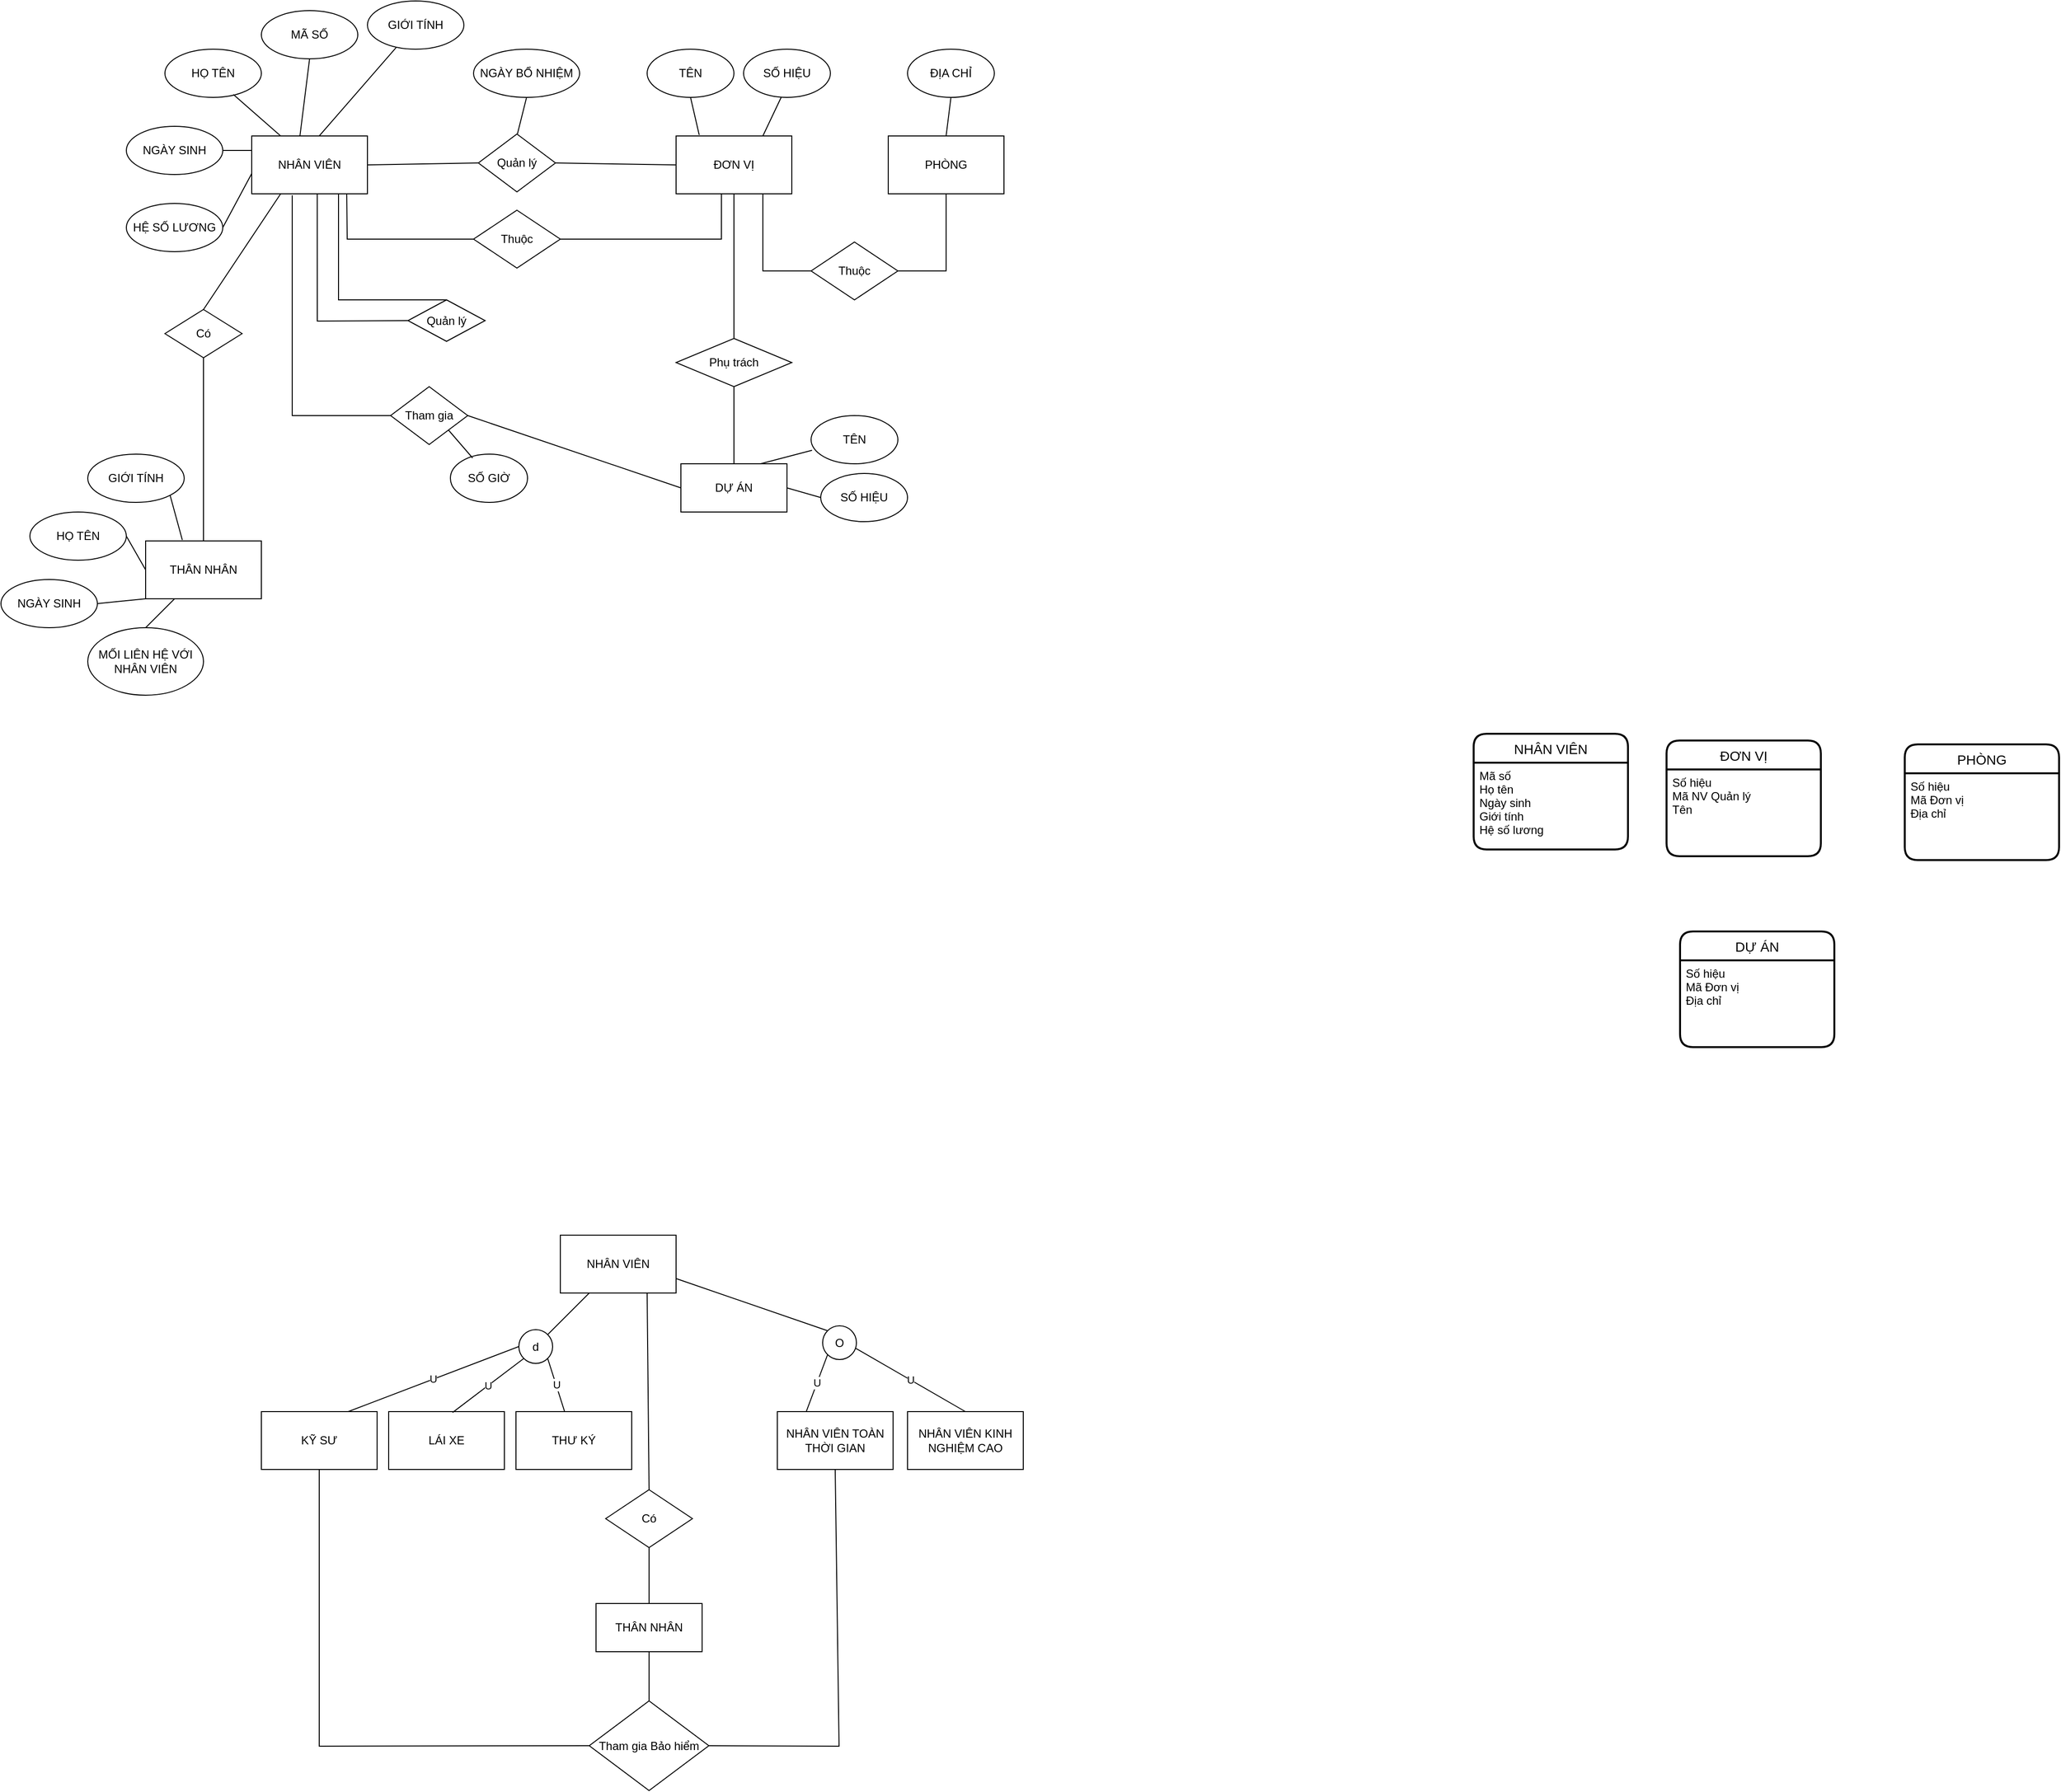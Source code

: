 <mxfile version="18.0.1" type="github">
  <diagram id="O3coM_m_zm5Ynj2vjXyQ" name="Page-1">
    <mxGraphModel dx="890" dy="910" grid="0" gridSize="10" guides="1" tooltips="1" connect="1" arrows="1" fold="1" page="0" pageScale="1" pageWidth="850" pageHeight="1100" math="0" shadow="0">
      <root>
        <mxCell id="0" />
        <mxCell id="1" parent="0" />
        <mxCell id="7aCp0_iX8ROO9DkPUOGS-1" value="NHÂN VIÊN" style="rounded=0;whiteSpace=wrap;html=1;" vertex="1" parent="1">
          <mxGeometry x="150" y="360" width="120" height="60" as="geometry" />
        </mxCell>
        <mxCell id="7aCp0_iX8ROO9DkPUOGS-4" value="HỌ TÊN" style="ellipse;whiteSpace=wrap;html=1;" vertex="1" parent="1">
          <mxGeometry x="60" y="270" width="100" height="50" as="geometry" />
        </mxCell>
        <mxCell id="7aCp0_iX8ROO9DkPUOGS-5" value="MÃ SỐ&lt;span style=&quot;color: rgba(0, 0, 0, 0); font-family: monospace; font-size: 0px; text-align: start;&quot;&gt;%3CmxGraphModel%3E%3Croot%3E%3CmxCell%20id%3D%220%22%2F%3E%3CmxCell%20id%3D%221%22%20parent%3D%220%22%2F%3E%3CmxCell%20id%3D%222%22%20value%3D%22H%E1%BB%8C%20T%C3%8AN%22%20style%3D%22ellipse%3BwhiteSpace%3Dwrap%3Bhtml%3D1%3B%22%20vertex%3D%221%22%20parent%3D%221%22%3E%3CmxGeometry%20x%3D%2260%22%20y%3D%22270%22%20width%3D%22100%22%20height%3D%2250%22%20as%3D%22geometry%22%2F%3E%3C%2FmxCell%3E%3C%2Froot%3E%3C%2FmxGraphModel%3E&lt;/span&gt;" style="ellipse;whiteSpace=wrap;html=1;" vertex="1" parent="1">
          <mxGeometry x="160" y="230" width="100" height="50" as="geometry" />
        </mxCell>
        <mxCell id="7aCp0_iX8ROO9DkPUOGS-6" value="NGÀY SINH" style="ellipse;whiteSpace=wrap;html=1;" vertex="1" parent="1">
          <mxGeometry x="20" y="350" width="100" height="50" as="geometry" />
        </mxCell>
        <mxCell id="7aCp0_iX8ROO9DkPUOGS-7" value="HỆ SỐ LƯƠNG" style="ellipse;whiteSpace=wrap;html=1;" vertex="1" parent="1">
          <mxGeometry x="20" y="430" width="100" height="50" as="geometry" />
        </mxCell>
        <mxCell id="7aCp0_iX8ROO9DkPUOGS-8" value="GIỚI TÍNH" style="ellipse;whiteSpace=wrap;html=1;" vertex="1" parent="1">
          <mxGeometry x="270" y="220" width="100" height="50" as="geometry" />
        </mxCell>
        <mxCell id="7aCp0_iX8ROO9DkPUOGS-9" value="" style="endArrow=none;html=1;rounded=0;entryX=0.71;entryY=0.94;entryDx=0;entryDy=0;entryPerimeter=0;exitX=0.25;exitY=0;exitDx=0;exitDy=0;" edge="1" parent="1" source="7aCp0_iX8ROO9DkPUOGS-1" target="7aCp0_iX8ROO9DkPUOGS-4">
          <mxGeometry width="50" height="50" relative="1" as="geometry">
            <mxPoint x="200" y="420" as="sourcePoint" />
            <mxPoint x="250" y="370" as="targetPoint" />
          </mxGeometry>
        </mxCell>
        <mxCell id="7aCp0_iX8ROO9DkPUOGS-10" value="" style="endArrow=none;html=1;rounded=0;entryX=0.5;entryY=1;entryDx=0;entryDy=0;" edge="1" parent="1" target="7aCp0_iX8ROO9DkPUOGS-5">
          <mxGeometry width="50" height="50" relative="1" as="geometry">
            <mxPoint x="200" y="360" as="sourcePoint" />
            <mxPoint x="141" y="327" as="targetPoint" />
          </mxGeometry>
        </mxCell>
        <mxCell id="7aCp0_iX8ROO9DkPUOGS-11" value="" style="endArrow=none;html=1;rounded=0;" edge="1" parent="1" target="7aCp0_iX8ROO9DkPUOGS-8">
          <mxGeometry width="50" height="50" relative="1" as="geometry">
            <mxPoint x="220" y="360" as="sourcePoint" />
            <mxPoint x="290" y="260" as="targetPoint" />
          </mxGeometry>
        </mxCell>
        <mxCell id="7aCp0_iX8ROO9DkPUOGS-12" value="" style="endArrow=none;html=1;rounded=0;entryX=1;entryY=0.5;entryDx=0;entryDy=0;exitX=0;exitY=0.25;exitDx=0;exitDy=0;" edge="1" parent="1" source="7aCp0_iX8ROO9DkPUOGS-1" target="7aCp0_iX8ROO9DkPUOGS-6">
          <mxGeometry width="50" height="50" relative="1" as="geometry">
            <mxPoint x="230" y="370" as="sourcePoint" />
            <mxPoint x="298" y="280" as="targetPoint" />
          </mxGeometry>
        </mxCell>
        <mxCell id="7aCp0_iX8ROO9DkPUOGS-13" value="" style="endArrow=none;html=1;rounded=0;entryX=1;entryY=0.5;entryDx=0;entryDy=0;exitX=0;exitY=0.65;exitDx=0;exitDy=0;exitPerimeter=0;" edge="1" parent="1" source="7aCp0_iX8ROO9DkPUOGS-1" target="7aCp0_iX8ROO9DkPUOGS-7">
          <mxGeometry width="50" height="50" relative="1" as="geometry">
            <mxPoint x="170" y="385" as="sourcePoint" />
            <mxPoint x="130" y="385" as="targetPoint" />
          </mxGeometry>
        </mxCell>
        <mxCell id="7aCp0_iX8ROO9DkPUOGS-19" value="NGÀY BỔ NHIỆM" style="ellipse;whiteSpace=wrap;html=1;" vertex="1" parent="1">
          <mxGeometry x="380" y="270" width="110" height="50" as="geometry" />
        </mxCell>
        <mxCell id="7aCp0_iX8ROO9DkPUOGS-20" value="" style="endArrow=none;html=1;rounded=0;entryX=0.5;entryY=1;entryDx=0;entryDy=0;exitX=0.5;exitY=0;exitDx=0;exitDy=0;" edge="1" parent="1" target="7aCp0_iX8ROO9DkPUOGS-19">
          <mxGeometry width="50" height="50" relative="1" as="geometry">
            <mxPoint x="425" y="360.0" as="sourcePoint" />
            <mxPoint x="420" y="370" as="targetPoint" />
          </mxGeometry>
        </mxCell>
        <mxCell id="7aCp0_iX8ROO9DkPUOGS-21" value="ĐƠN VỊ" style="rounded=0;whiteSpace=wrap;html=1;" vertex="1" parent="1">
          <mxGeometry x="590" y="360" width="120" height="60" as="geometry" />
        </mxCell>
        <mxCell id="7aCp0_iX8ROO9DkPUOGS-23" value="Quản lý" style="rhombus;whiteSpace=wrap;html=1;" vertex="1" parent="1">
          <mxGeometry x="385" y="358" width="80" height="60" as="geometry" />
        </mxCell>
        <mxCell id="7aCp0_iX8ROO9DkPUOGS-25" value="" style="endArrow=none;html=1;rounded=0;entryX=0;entryY=0.5;entryDx=0;entryDy=0;exitX=1;exitY=0.5;exitDx=0;exitDy=0;" edge="1" parent="1" source="7aCp0_iX8ROO9DkPUOGS-23" target="7aCp0_iX8ROO9DkPUOGS-21">
          <mxGeometry width="50" height="50" relative="1" as="geometry">
            <mxPoint x="590" y="420" as="sourcePoint" />
            <mxPoint x="640" y="370" as="targetPoint" />
            <Array as="points" />
          </mxGeometry>
        </mxCell>
        <mxCell id="7aCp0_iX8ROO9DkPUOGS-26" value="TÊN" style="ellipse;whiteSpace=wrap;html=1;" vertex="1" parent="1">
          <mxGeometry x="560" y="270" width="90" height="50" as="geometry" />
        </mxCell>
        <mxCell id="7aCp0_iX8ROO9DkPUOGS-27" value="" style="endArrow=none;html=1;rounded=0;entryX=0.5;entryY=1;entryDx=0;entryDy=0;exitX=0.2;exitY=-0.017;exitDx=0;exitDy=0;exitPerimeter=0;" edge="1" parent="1" source="7aCp0_iX8ROO9DkPUOGS-21" target="7aCp0_iX8ROO9DkPUOGS-26">
          <mxGeometry width="50" height="50" relative="1" as="geometry">
            <mxPoint x="580" y="420" as="sourcePoint" />
            <mxPoint x="630" y="370" as="targetPoint" />
          </mxGeometry>
        </mxCell>
        <mxCell id="7aCp0_iX8ROO9DkPUOGS-28" value="SỐ HIỆU" style="ellipse;whiteSpace=wrap;html=1;" vertex="1" parent="1">
          <mxGeometry x="660" y="270" width="90" height="50" as="geometry" />
        </mxCell>
        <mxCell id="7aCp0_iX8ROO9DkPUOGS-29" value="" style="endArrow=none;html=1;rounded=0;entryX=0.433;entryY=1;entryDx=0;entryDy=0;entryPerimeter=0;exitX=0.75;exitY=0;exitDx=0;exitDy=0;" edge="1" parent="1" source="7aCp0_iX8ROO9DkPUOGS-21" target="7aCp0_iX8ROO9DkPUOGS-28">
          <mxGeometry width="50" height="50" relative="1" as="geometry">
            <mxPoint x="580" y="420" as="sourcePoint" />
            <mxPoint x="630" y="370" as="targetPoint" />
          </mxGeometry>
        </mxCell>
        <mxCell id="7aCp0_iX8ROO9DkPUOGS-31" value="PHÒNG" style="rounded=0;whiteSpace=wrap;html=1;" vertex="1" parent="1">
          <mxGeometry x="810" y="360" width="120" height="60" as="geometry" />
        </mxCell>
        <mxCell id="7aCp0_iX8ROO9DkPUOGS-32" value="Thuộc" style="rhombus;whiteSpace=wrap;html=1;" vertex="1" parent="1">
          <mxGeometry x="730" y="470" width="90" height="60" as="geometry" />
        </mxCell>
        <mxCell id="7aCp0_iX8ROO9DkPUOGS-33" value="" style="endArrow=none;html=1;rounded=0;entryX=0.75;entryY=1;entryDx=0;entryDy=0;exitX=0;exitY=0.5;exitDx=0;exitDy=0;" edge="1" parent="1" source="7aCp0_iX8ROO9DkPUOGS-32" target="7aCp0_iX8ROO9DkPUOGS-21">
          <mxGeometry width="50" height="50" relative="1" as="geometry">
            <mxPoint x="660" y="350" as="sourcePoint" />
            <mxPoint x="710" y="300" as="targetPoint" />
            <Array as="points">
              <mxPoint x="680" y="500" />
            </Array>
          </mxGeometry>
        </mxCell>
        <mxCell id="7aCp0_iX8ROO9DkPUOGS-34" value="" style="endArrow=none;html=1;rounded=0;entryX=0.5;entryY=1;entryDx=0;entryDy=0;exitX=1;exitY=0.5;exitDx=0;exitDy=0;" edge="1" parent="1" source="7aCp0_iX8ROO9DkPUOGS-32" target="7aCp0_iX8ROO9DkPUOGS-31">
          <mxGeometry width="50" height="50" relative="1" as="geometry">
            <mxPoint x="740" y="510" as="sourcePoint" />
            <mxPoint x="690" y="430" as="targetPoint" />
            <Array as="points">
              <mxPoint x="870" y="500" />
            </Array>
          </mxGeometry>
        </mxCell>
        <mxCell id="7aCp0_iX8ROO9DkPUOGS-35" value="Phụ trách" style="rhombus;whiteSpace=wrap;html=1;" vertex="1" parent="1">
          <mxGeometry x="590" y="570" width="120" height="50" as="geometry" />
        </mxCell>
        <mxCell id="7aCp0_iX8ROO9DkPUOGS-36" value="" style="endArrow=none;html=1;rounded=0;entryX=0.5;entryY=1;entryDx=0;entryDy=0;" edge="1" parent="1" source="7aCp0_iX8ROO9DkPUOGS-35" target="7aCp0_iX8ROO9DkPUOGS-21">
          <mxGeometry width="50" height="50" relative="1" as="geometry">
            <mxPoint x="680" y="350" as="sourcePoint" />
            <mxPoint x="730" y="300" as="targetPoint" />
          </mxGeometry>
        </mxCell>
        <mxCell id="7aCp0_iX8ROO9DkPUOGS-37" value="DỰ ÁN" style="rounded=0;whiteSpace=wrap;html=1;" vertex="1" parent="1">
          <mxGeometry x="595" y="700" width="110" height="50" as="geometry" />
        </mxCell>
        <mxCell id="7aCp0_iX8ROO9DkPUOGS-38" value="" style="endArrow=none;html=1;rounded=0;entryX=0.5;entryY=1;entryDx=0;entryDy=0;" edge="1" parent="1" source="7aCp0_iX8ROO9DkPUOGS-37" target="7aCp0_iX8ROO9DkPUOGS-35">
          <mxGeometry width="50" height="50" relative="1" as="geometry">
            <mxPoint x="680" y="550" as="sourcePoint" />
            <mxPoint x="730" y="500" as="targetPoint" />
          </mxGeometry>
        </mxCell>
        <mxCell id="7aCp0_iX8ROO9DkPUOGS-39" value="TÊN" style="ellipse;whiteSpace=wrap;html=1;" vertex="1" parent="1">
          <mxGeometry x="730" y="650" width="90" height="50" as="geometry" />
        </mxCell>
        <mxCell id="7aCp0_iX8ROO9DkPUOGS-40" value="SỐ HIỆU" style="ellipse;whiteSpace=wrap;html=1;" vertex="1" parent="1">
          <mxGeometry x="740" y="710" width="90" height="50" as="geometry" />
        </mxCell>
        <mxCell id="7aCp0_iX8ROO9DkPUOGS-41" value="" style="endArrow=none;html=1;rounded=0;entryX=0.011;entryY=0.72;entryDx=0;entryDy=0;entryPerimeter=0;exitX=0.75;exitY=0;exitDx=0;exitDy=0;" edge="1" parent="1" source="7aCp0_iX8ROO9DkPUOGS-37" target="7aCp0_iX8ROO9DkPUOGS-39">
          <mxGeometry width="50" height="50" relative="1" as="geometry">
            <mxPoint x="680" y="550" as="sourcePoint" />
            <mxPoint x="730" y="500" as="targetPoint" />
          </mxGeometry>
        </mxCell>
        <mxCell id="7aCp0_iX8ROO9DkPUOGS-42" value="" style="endArrow=none;html=1;rounded=0;entryX=0;entryY=0.5;entryDx=0;entryDy=0;exitX=1;exitY=0.5;exitDx=0;exitDy=0;" edge="1" parent="1" source="7aCp0_iX8ROO9DkPUOGS-37" target="7aCp0_iX8ROO9DkPUOGS-40">
          <mxGeometry width="50" height="50" relative="1" as="geometry">
            <mxPoint x="687.5" y="710" as="sourcePoint" />
            <mxPoint x="740.99" y="696" as="targetPoint" />
          </mxGeometry>
        </mxCell>
        <mxCell id="7aCp0_iX8ROO9DkPUOGS-43" value="Tham gia" style="rhombus;whiteSpace=wrap;html=1;" vertex="1" parent="1">
          <mxGeometry x="294" y="620" width="80" height="60" as="geometry" />
        </mxCell>
        <mxCell id="7aCp0_iX8ROO9DkPUOGS-44" value="" style="endArrow=none;html=1;rounded=0;exitX=0;exitY=0.5;exitDx=0;exitDy=0;entryX=0.35;entryY=1.025;entryDx=0;entryDy=0;entryPerimeter=0;" edge="1" parent="1" source="7aCp0_iX8ROO9DkPUOGS-43" target="7aCp0_iX8ROO9DkPUOGS-1">
          <mxGeometry width="50" height="50" relative="1" as="geometry">
            <mxPoint x="240" y="550" as="sourcePoint" />
            <mxPoint x="290" y="500" as="targetPoint" />
            <Array as="points">
              <mxPoint x="192" y="650" />
            </Array>
          </mxGeometry>
        </mxCell>
        <mxCell id="7aCp0_iX8ROO9DkPUOGS-46" value="Thuộc" style="rhombus;whiteSpace=wrap;html=1;" vertex="1" parent="1">
          <mxGeometry x="380" y="437" width="90" height="60" as="geometry" />
        </mxCell>
        <mxCell id="7aCp0_iX8ROO9DkPUOGS-47" value="" style="endArrow=none;html=1;rounded=0;exitX=0;exitY=0.5;exitDx=0;exitDy=0;entryX=0.821;entryY=1.005;entryDx=0;entryDy=0;entryPerimeter=0;" edge="1" parent="1" source="7aCp0_iX8ROO9DkPUOGS-46" target="7aCp0_iX8ROO9DkPUOGS-1">
          <mxGeometry width="50" height="50" relative="1" as="geometry">
            <mxPoint x="340" y="550" as="sourcePoint" />
            <mxPoint x="230" y="420" as="targetPoint" />
            <Array as="points">
              <mxPoint x="249" y="467" />
            </Array>
          </mxGeometry>
        </mxCell>
        <mxCell id="7aCp0_iX8ROO9DkPUOGS-48" value="" style="endArrow=none;html=1;rounded=0;entryX=0.392;entryY=1;entryDx=0;entryDy=0;entryPerimeter=0;exitX=1;exitY=0.5;exitDx=0;exitDy=0;" edge="1" parent="1" source="7aCp0_iX8ROO9DkPUOGS-46" target="7aCp0_iX8ROO9DkPUOGS-21">
          <mxGeometry width="50" height="50" relative="1" as="geometry">
            <mxPoint x="540" y="550" as="sourcePoint" />
            <mxPoint x="590" y="500" as="targetPoint" />
            <Array as="points">
              <mxPoint x="637" y="467" />
            </Array>
          </mxGeometry>
        </mxCell>
        <mxCell id="7aCp0_iX8ROO9DkPUOGS-51" value="" style="endArrow=none;html=1;rounded=0;entryX=0;entryY=0.5;entryDx=0;entryDy=0;exitX=1;exitY=0.5;exitDx=0;exitDy=0;" edge="1" parent="1" source="7aCp0_iX8ROO9DkPUOGS-43" target="7aCp0_iX8ROO9DkPUOGS-37">
          <mxGeometry width="50" height="50" relative="1" as="geometry">
            <mxPoint x="412" y="724.7" as="sourcePoint" />
            <mxPoint x="452" y="724.7" as="targetPoint" />
          </mxGeometry>
        </mxCell>
        <mxCell id="7aCp0_iX8ROO9DkPUOGS-54" value="SỐ GIỜ" style="ellipse;whiteSpace=wrap;html=1;" vertex="1" parent="1">
          <mxGeometry x="356" y="690" width="80" height="50" as="geometry" />
        </mxCell>
        <mxCell id="7aCp0_iX8ROO9DkPUOGS-56" value="" style="endArrow=none;html=1;rounded=0;exitX=0.288;exitY=0.08;exitDx=0;exitDy=0;exitPerimeter=0;entryX=1;entryY=1;entryDx=0;entryDy=0;" edge="1" parent="1" source="7aCp0_iX8ROO9DkPUOGS-54" target="7aCp0_iX8ROO9DkPUOGS-43">
          <mxGeometry width="50" height="50" relative="1" as="geometry">
            <mxPoint x="344" y="790" as="sourcePoint" />
            <mxPoint x="390" y="750" as="targetPoint" />
          </mxGeometry>
        </mxCell>
        <mxCell id="7aCp0_iX8ROO9DkPUOGS-57" value="THÂN NHÂN" style="rounded=0;whiteSpace=wrap;html=1;" vertex="1" parent="1">
          <mxGeometry x="40" y="780" width="120" height="60" as="geometry" />
        </mxCell>
        <mxCell id="7aCp0_iX8ROO9DkPUOGS-58" value="Có" style="rhombus;whiteSpace=wrap;html=1;" vertex="1" parent="1">
          <mxGeometry x="60" y="540" width="80" height="50" as="geometry" />
        </mxCell>
        <mxCell id="7aCp0_iX8ROO9DkPUOGS-59" value="" style="endArrow=none;html=1;rounded=0;entryX=0.25;entryY=1;entryDx=0;entryDy=0;exitX=0.5;exitY=0;exitDx=0;exitDy=0;" edge="1" parent="1" source="7aCp0_iX8ROO9DkPUOGS-58" target="7aCp0_iX8ROO9DkPUOGS-1">
          <mxGeometry width="50" height="50" relative="1" as="geometry">
            <mxPoint x="30" y="550" as="sourcePoint" />
            <mxPoint x="80" y="500" as="targetPoint" />
          </mxGeometry>
        </mxCell>
        <mxCell id="7aCp0_iX8ROO9DkPUOGS-60" value="" style="endArrow=none;html=1;rounded=0;entryX=0.5;entryY=1;entryDx=0;entryDy=0;" edge="1" parent="1" source="7aCp0_iX8ROO9DkPUOGS-57" target="7aCp0_iX8ROO9DkPUOGS-58">
          <mxGeometry width="50" height="50" relative="1" as="geometry">
            <mxPoint x="30" y="550" as="sourcePoint" />
            <mxPoint x="80" y="500" as="targetPoint" />
          </mxGeometry>
        </mxCell>
        <mxCell id="7aCp0_iX8ROO9DkPUOGS-62" value="HỌ TÊN" style="ellipse;whiteSpace=wrap;html=1;" vertex="1" parent="1">
          <mxGeometry x="-80" y="750" width="100" height="50" as="geometry" />
        </mxCell>
        <mxCell id="7aCp0_iX8ROO9DkPUOGS-63" value="NGÀY SINH" style="ellipse;whiteSpace=wrap;html=1;" vertex="1" parent="1">
          <mxGeometry x="-110" y="820" width="100" height="50" as="geometry" />
        </mxCell>
        <mxCell id="7aCp0_iX8ROO9DkPUOGS-64" value="GIỚI TÍNH" style="ellipse;whiteSpace=wrap;html=1;" vertex="1" parent="1">
          <mxGeometry x="-20" y="690" width="100" height="50" as="geometry" />
        </mxCell>
        <mxCell id="7aCp0_iX8ROO9DkPUOGS-65" value="MỐI LIÊN HỆ VỚI NHÂN VIÊN" style="ellipse;whiteSpace=wrap;html=1;" vertex="1" parent="1">
          <mxGeometry x="-20" y="870" width="120" height="70" as="geometry" />
        </mxCell>
        <mxCell id="7aCp0_iX8ROO9DkPUOGS-66" value="" style="endArrow=none;html=1;rounded=0;entryX=0.317;entryY=-0.017;entryDx=0;entryDy=0;entryPerimeter=0;exitX=1;exitY=1;exitDx=0;exitDy=0;" edge="1" parent="1" source="7aCp0_iX8ROO9DkPUOGS-64" target="7aCp0_iX8ROO9DkPUOGS-57">
          <mxGeometry width="50" height="50" relative="1" as="geometry">
            <mxPoint x="90" y="640" as="sourcePoint" />
            <mxPoint x="140" y="590" as="targetPoint" />
          </mxGeometry>
        </mxCell>
        <mxCell id="7aCp0_iX8ROO9DkPUOGS-67" value="" style="endArrow=none;html=1;rounded=0;entryX=0;entryY=0.5;entryDx=0;entryDy=0;exitX=1;exitY=0.5;exitDx=0;exitDy=0;" edge="1" parent="1" source="7aCp0_iX8ROO9DkPUOGS-62" target="7aCp0_iX8ROO9DkPUOGS-57">
          <mxGeometry width="50" height="50" relative="1" as="geometry">
            <mxPoint x="75.355" y="742.678" as="sourcePoint" />
            <mxPoint x="88.04" y="788.98" as="targetPoint" />
          </mxGeometry>
        </mxCell>
        <mxCell id="7aCp0_iX8ROO9DkPUOGS-68" value="" style="endArrow=none;html=1;rounded=0;entryX=0;entryY=1;entryDx=0;entryDy=0;exitX=1;exitY=0.5;exitDx=0;exitDy=0;" edge="1" parent="1" source="7aCp0_iX8ROO9DkPUOGS-63" target="7aCp0_iX8ROO9DkPUOGS-57">
          <mxGeometry width="50" height="50" relative="1" as="geometry">
            <mxPoint x="30" y="785" as="sourcePoint" />
            <mxPoint x="50" y="820" as="targetPoint" />
          </mxGeometry>
        </mxCell>
        <mxCell id="7aCp0_iX8ROO9DkPUOGS-69" value="" style="endArrow=none;html=1;rounded=0;entryX=0.25;entryY=1;entryDx=0;entryDy=0;exitX=0.5;exitY=0;exitDx=0;exitDy=0;" edge="1" parent="1" source="7aCp0_iX8ROO9DkPUOGS-65" target="7aCp0_iX8ROO9DkPUOGS-57">
          <mxGeometry width="50" height="50" relative="1" as="geometry">
            <mxPoint y="855" as="sourcePoint" />
            <mxPoint x="50" y="850" as="targetPoint" />
          </mxGeometry>
        </mxCell>
        <mxCell id="7aCp0_iX8ROO9DkPUOGS-70" value="ĐỊA CHỈ" style="ellipse;whiteSpace=wrap;html=1;" vertex="1" parent="1">
          <mxGeometry x="830" y="270" width="90" height="50" as="geometry" />
        </mxCell>
        <mxCell id="7aCp0_iX8ROO9DkPUOGS-71" value="" style="endArrow=none;html=1;rounded=0;entryX=0.5;entryY=1;entryDx=0;entryDy=0;exitX=0.5;exitY=0;exitDx=0;exitDy=0;" edge="1" parent="1" source="7aCp0_iX8ROO9DkPUOGS-31" target="7aCp0_iX8ROO9DkPUOGS-70">
          <mxGeometry width="50" height="50" relative="1" as="geometry">
            <mxPoint x="580" y="510" as="sourcePoint" />
            <mxPoint x="630" y="460" as="targetPoint" />
          </mxGeometry>
        </mxCell>
        <mxCell id="7aCp0_iX8ROO9DkPUOGS-72" value="Quản lý" style="rhombus;whiteSpace=wrap;html=1;" vertex="1" parent="1">
          <mxGeometry x="312" y="530" width="80" height="43" as="geometry" />
        </mxCell>
        <mxCell id="7aCp0_iX8ROO9DkPUOGS-73" value="" style="endArrow=none;html=1;rounded=0;entryX=0.566;entryY=1.005;entryDx=0;entryDy=0;entryPerimeter=0;exitX=0;exitY=0.5;exitDx=0;exitDy=0;" edge="1" parent="1" source="7aCp0_iX8ROO9DkPUOGS-72" target="7aCp0_iX8ROO9DkPUOGS-1">
          <mxGeometry width="50" height="50" relative="1" as="geometry">
            <mxPoint x="486" y="616" as="sourcePoint" />
            <mxPoint x="536" y="566" as="targetPoint" />
            <Array as="points">
              <mxPoint x="218" y="552" />
            </Array>
          </mxGeometry>
        </mxCell>
        <mxCell id="7aCp0_iX8ROO9DkPUOGS-74" value="" style="endArrow=none;html=1;rounded=0;entryX=0.75;entryY=1;entryDx=0;entryDy=0;exitX=0.5;exitY=0;exitDx=0;exitDy=0;" edge="1" parent="1" source="7aCp0_iX8ROO9DkPUOGS-72" target="7aCp0_iX8ROO9DkPUOGS-1">
          <mxGeometry width="50" height="50" relative="1" as="geometry">
            <mxPoint x="200" y="613" as="sourcePoint" />
            <mxPoint x="536" y="566" as="targetPoint" />
            <Array as="points">
              <mxPoint x="240" y="530" />
            </Array>
          </mxGeometry>
        </mxCell>
        <mxCell id="7aCp0_iX8ROO9DkPUOGS-79" value="" style="endArrow=none;html=1;rounded=0;exitX=1;exitY=0.5;exitDx=0;exitDy=0;entryX=0;entryY=0.5;entryDx=0;entryDy=0;" edge="1" parent="1" source="7aCp0_iX8ROO9DkPUOGS-1" target="7aCp0_iX8ROO9DkPUOGS-23">
          <mxGeometry width="50" height="50" relative="1" as="geometry">
            <mxPoint x="370" y="367" as="sourcePoint" />
            <mxPoint x="420" y="317" as="targetPoint" />
          </mxGeometry>
        </mxCell>
        <mxCell id="7aCp0_iX8ROO9DkPUOGS-81" value="NHÂN VIÊN" style="rounded=0;whiteSpace=wrap;html=1;" vertex="1" parent="1">
          <mxGeometry x="470" y="1500" width="120" height="60" as="geometry" />
        </mxCell>
        <mxCell id="7aCp0_iX8ROO9DkPUOGS-82" value="KỸ SƯ" style="rounded=0;whiteSpace=wrap;html=1;" vertex="1" parent="1">
          <mxGeometry x="160" y="1683" width="120" height="60" as="geometry" />
        </mxCell>
        <mxCell id="7aCp0_iX8ROO9DkPUOGS-83" value="LÁI XE" style="rounded=0;whiteSpace=wrap;html=1;" vertex="1" parent="1">
          <mxGeometry x="292" y="1683" width="120" height="60" as="geometry" />
        </mxCell>
        <mxCell id="7aCp0_iX8ROO9DkPUOGS-84" value="THƯ KÝ" style="rounded=0;whiteSpace=wrap;html=1;" vertex="1" parent="1">
          <mxGeometry x="424" y="1683" width="120" height="60" as="geometry" />
        </mxCell>
        <mxCell id="7aCp0_iX8ROO9DkPUOGS-85" value="NHÂN VIÊN TOÀN THỜI GIAN" style="rounded=0;whiteSpace=wrap;html=1;" vertex="1" parent="1">
          <mxGeometry x="695" y="1683" width="120" height="60" as="geometry" />
        </mxCell>
        <mxCell id="7aCp0_iX8ROO9DkPUOGS-86" value="NHÂN VIÊN KINH NGHIỆM CAO" style="rounded=0;whiteSpace=wrap;html=1;" vertex="1" parent="1">
          <mxGeometry x="830" y="1683" width="120" height="60" as="geometry" />
        </mxCell>
        <mxCell id="7aCp0_iX8ROO9DkPUOGS-87" value="d" style="ellipse;whiteSpace=wrap;html=1;aspect=fixed;" vertex="1" parent="1">
          <mxGeometry x="427" y="1598" width="35" height="35" as="geometry" />
        </mxCell>
        <mxCell id="7aCp0_iX8ROO9DkPUOGS-88" value="" style="endArrow=none;html=1;rounded=0;entryX=0.25;entryY=1;entryDx=0;entryDy=0;" edge="1" parent="1" source="7aCp0_iX8ROO9DkPUOGS-87" target="7aCp0_iX8ROO9DkPUOGS-81">
          <mxGeometry width="50" height="50" relative="1" as="geometry">
            <mxPoint x="461" y="1668" as="sourcePoint" />
            <mxPoint x="511" y="1618" as="targetPoint" />
          </mxGeometry>
        </mxCell>
        <mxCell id="7aCp0_iX8ROO9DkPUOGS-89" value="U" style="endArrow=none;html=1;rounded=0;entryX=0;entryY=0.5;entryDx=0;entryDy=0;exitX=0.75;exitY=0;exitDx=0;exitDy=0;" edge="1" parent="1" source="7aCp0_iX8ROO9DkPUOGS-82" target="7aCp0_iX8ROO9DkPUOGS-87">
          <mxGeometry width="50" height="50" relative="1" as="geometry">
            <mxPoint x="466.874" y="1613.126" as="sourcePoint" />
            <mxPoint x="510" y="1570" as="targetPoint" />
          </mxGeometry>
        </mxCell>
        <mxCell id="7aCp0_iX8ROO9DkPUOGS-90" value="U" style="endArrow=none;html=1;rounded=0;entryX=0;entryY=1;entryDx=0;entryDy=0;exitX=0.552;exitY=0.016;exitDx=0;exitDy=0;exitPerimeter=0;" edge="1" parent="1" source="7aCp0_iX8ROO9DkPUOGS-83" target="7aCp0_iX8ROO9DkPUOGS-87">
          <mxGeometry width="50" height="50" relative="1" as="geometry">
            <mxPoint x="260" y="1693" as="sourcePoint" />
            <mxPoint x="437.0" y="1625.5" as="targetPoint" />
          </mxGeometry>
        </mxCell>
        <mxCell id="7aCp0_iX8ROO9DkPUOGS-91" value="U" style="endArrow=none;html=1;rounded=0;entryX=1;entryY=1;entryDx=0;entryDy=0;" edge="1" parent="1" source="7aCp0_iX8ROO9DkPUOGS-84" target="7aCp0_iX8ROO9DkPUOGS-87">
          <mxGeometry width="50" height="50" relative="1" as="geometry">
            <mxPoint x="368.24" y="1693.96" as="sourcePoint" />
            <mxPoint x="442.126" y="1637.874" as="targetPoint" />
          </mxGeometry>
        </mxCell>
        <mxCell id="7aCp0_iX8ROO9DkPUOGS-94" value="O" style="ellipse;whiteSpace=wrap;html=1;aspect=fixed;" vertex="1" parent="1">
          <mxGeometry x="742" y="1594" width="35" height="35" as="geometry" />
        </mxCell>
        <mxCell id="7aCp0_iX8ROO9DkPUOGS-95" value="" style="endArrow=none;html=1;rounded=0;entryX=1;entryY=0.75;entryDx=0;entryDy=0;exitX=0;exitY=0;exitDx=0;exitDy=0;" edge="1" parent="1" source="7aCp0_iX8ROO9DkPUOGS-94" target="7aCp0_iX8ROO9DkPUOGS-81">
          <mxGeometry width="50" height="50" relative="1" as="geometry">
            <mxPoint x="647" y="1601" as="sourcePoint" />
            <mxPoint x="697" y="1551" as="targetPoint" />
          </mxGeometry>
        </mxCell>
        <mxCell id="7aCp0_iX8ROO9DkPUOGS-97" value="U" style="endArrow=none;html=1;rounded=0;entryX=0;entryY=1;entryDx=0;entryDy=0;exitX=0.25;exitY=0;exitDx=0;exitDy=0;" edge="1" parent="1" source="7aCp0_iX8ROO9DkPUOGS-85" target="7aCp0_iX8ROO9DkPUOGS-94">
          <mxGeometry width="50" height="50" relative="1" as="geometry">
            <mxPoint x="676" y="1601" as="sourcePoint" />
            <mxPoint x="726" y="1551" as="targetPoint" />
          </mxGeometry>
        </mxCell>
        <mxCell id="7aCp0_iX8ROO9DkPUOGS-98" value="U" style="endArrow=none;html=1;rounded=0;entryX=0.5;entryY=0;entryDx=0;entryDy=0;exitX=0.971;exitY=0.662;exitDx=0;exitDy=0;exitPerimeter=0;" edge="1" parent="1" source="7aCp0_iX8ROO9DkPUOGS-94" target="7aCp0_iX8ROO9DkPUOGS-86">
          <mxGeometry width="50" height="50" relative="1" as="geometry">
            <mxPoint x="767.126" y="1617.126" as="sourcePoint" />
            <mxPoint x="610" y="1565" as="targetPoint" />
          </mxGeometry>
        </mxCell>
        <mxCell id="7aCp0_iX8ROO9DkPUOGS-100" value="Có" style="rhombus;whiteSpace=wrap;html=1;" vertex="1" parent="1">
          <mxGeometry x="517" y="1764" width="90" height="60" as="geometry" />
        </mxCell>
        <mxCell id="7aCp0_iX8ROO9DkPUOGS-102" value="THÂN NHÂN" style="rounded=0;whiteSpace=wrap;html=1;" vertex="1" parent="1">
          <mxGeometry x="507" y="1882" width="110" height="50" as="geometry" />
        </mxCell>
        <mxCell id="7aCp0_iX8ROO9DkPUOGS-103" value="" style="endArrow=none;html=1;rounded=0;exitX=0.75;exitY=1;exitDx=0;exitDy=0;entryX=0.5;entryY=0;entryDx=0;entryDy=0;" edge="1" parent="1" source="7aCp0_iX8ROO9DkPUOGS-81" target="7aCp0_iX8ROO9DkPUOGS-100">
          <mxGeometry width="50" height="50" relative="1" as="geometry">
            <mxPoint x="645" y="997" as="sourcePoint" />
            <mxPoint x="695" y="947" as="targetPoint" />
          </mxGeometry>
        </mxCell>
        <mxCell id="7aCp0_iX8ROO9DkPUOGS-104" value="" style="endArrow=none;html=1;rounded=0;entryX=0.5;entryY=0;entryDx=0;entryDy=0;exitX=0.5;exitY=1;exitDx=0;exitDy=0;" edge="1" parent="1" source="7aCp0_iX8ROO9DkPUOGS-100" target="7aCp0_iX8ROO9DkPUOGS-102">
          <mxGeometry width="50" height="50" relative="1" as="geometry">
            <mxPoint x="645" y="1330" as="sourcePoint" />
            <mxPoint x="695" y="1280" as="targetPoint" />
          </mxGeometry>
        </mxCell>
        <mxCell id="7aCp0_iX8ROO9DkPUOGS-105" value="Tham gia Bảo hiểm" style="rhombus;whiteSpace=wrap;html=1;" vertex="1" parent="1">
          <mxGeometry x="500" y="1983" width="124" height="93" as="geometry" />
        </mxCell>
        <mxCell id="7aCp0_iX8ROO9DkPUOGS-106" value="" style="endArrow=none;html=1;rounded=0;entryX=0.5;entryY=1;entryDx=0;entryDy=0;exitX=0;exitY=0.5;exitDx=0;exitDy=0;" edge="1" parent="1" source="7aCp0_iX8ROO9DkPUOGS-105" target="7aCp0_iX8ROO9DkPUOGS-82">
          <mxGeometry width="50" height="50" relative="1" as="geometry">
            <mxPoint x="348" y="1945" as="sourcePoint" />
            <mxPoint x="321" y="1822" as="targetPoint" />
            <Array as="points">
              <mxPoint x="220" y="2030" />
            </Array>
          </mxGeometry>
        </mxCell>
        <mxCell id="7aCp0_iX8ROO9DkPUOGS-107" value="" style="endArrow=none;html=1;rounded=0;entryX=0.5;entryY=1;entryDx=0;entryDy=0;exitX=0.5;exitY=0;exitDx=0;exitDy=0;" edge="1" parent="1" source="7aCp0_iX8ROO9DkPUOGS-105" target="7aCp0_iX8ROO9DkPUOGS-102">
          <mxGeometry width="50" height="50" relative="1" as="geometry">
            <mxPoint x="348" y="1945" as="sourcePoint" />
            <mxPoint x="398" y="1895" as="targetPoint" />
          </mxGeometry>
        </mxCell>
        <mxCell id="7aCp0_iX8ROO9DkPUOGS-108" value="" style="endArrow=none;html=1;rounded=0;entryX=0.5;entryY=1;entryDx=0;entryDy=0;exitX=1;exitY=0.5;exitDx=0;exitDy=0;" edge="1" parent="1" source="7aCp0_iX8ROO9DkPUOGS-105" target="7aCp0_iX8ROO9DkPUOGS-85">
          <mxGeometry width="50" height="50" relative="1" as="geometry">
            <mxPoint x="701" y="1945" as="sourcePoint" />
            <mxPoint x="751" y="1895" as="targetPoint" />
            <Array as="points">
              <mxPoint x="759" y="2030" />
            </Array>
          </mxGeometry>
        </mxCell>
        <mxCell id="7aCp0_iX8ROO9DkPUOGS-128" value="NHÂN VIÊN" style="swimlane;childLayout=stackLayout;horizontal=1;startSize=30;horizontalStack=0;rounded=1;fontSize=14;fontStyle=0;strokeWidth=2;resizeParent=0;resizeLast=1;shadow=0;dashed=0;align=center;" vertex="1" parent="1">
          <mxGeometry x="1417" y="980" width="160" height="120" as="geometry" />
        </mxCell>
        <mxCell id="7aCp0_iX8ROO9DkPUOGS-129" value="Mã số&#xa;Họ tên&#xa;Ngày sinh&#xa;Giới tính&#xa;Hệ số lương" style="align=left;strokeColor=none;fillColor=none;spacingLeft=4;fontSize=12;verticalAlign=top;resizable=0;rotatable=0;part=1;" vertex="1" parent="7aCp0_iX8ROO9DkPUOGS-128">
          <mxGeometry y="30" width="160" height="90" as="geometry" />
        </mxCell>
        <mxCell id="7aCp0_iX8ROO9DkPUOGS-130" value="ĐƠN VỊ" style="swimlane;childLayout=stackLayout;horizontal=1;startSize=30;horizontalStack=0;rounded=1;fontSize=14;fontStyle=0;strokeWidth=2;resizeParent=0;resizeLast=1;shadow=0;dashed=0;align=center;" vertex="1" parent="1">
          <mxGeometry x="1617" y="987" width="160" height="120" as="geometry" />
        </mxCell>
        <mxCell id="7aCp0_iX8ROO9DkPUOGS-131" value="Số hiệu&#xa;Mã NV Quản lý&#xa;Tên" style="align=left;strokeColor=none;fillColor=none;spacingLeft=4;fontSize=12;verticalAlign=top;resizable=0;rotatable=0;part=1;" vertex="1" parent="7aCp0_iX8ROO9DkPUOGS-130">
          <mxGeometry y="30" width="160" height="90" as="geometry" />
        </mxCell>
        <mxCell id="7aCp0_iX8ROO9DkPUOGS-132" value="PHÒNG" style="swimlane;childLayout=stackLayout;horizontal=1;startSize=30;horizontalStack=0;rounded=1;fontSize=14;fontStyle=0;strokeWidth=2;resizeParent=0;resizeLast=1;shadow=0;dashed=0;align=center;" vertex="1" parent="1">
          <mxGeometry x="1864" y="991" width="160" height="120" as="geometry" />
        </mxCell>
        <mxCell id="7aCp0_iX8ROO9DkPUOGS-133" value="Số hiệu&#xa;Mã Đơn vị&#xa;Địa chỉ" style="align=left;strokeColor=none;fillColor=none;spacingLeft=4;fontSize=12;verticalAlign=top;resizable=0;rotatable=0;part=1;" vertex="1" parent="7aCp0_iX8ROO9DkPUOGS-132">
          <mxGeometry y="30" width="160" height="90" as="geometry" />
        </mxCell>
        <mxCell id="7aCp0_iX8ROO9DkPUOGS-134" value="DỰ ÁN" style="swimlane;childLayout=stackLayout;horizontal=1;startSize=30;horizontalStack=0;rounded=1;fontSize=14;fontStyle=0;strokeWidth=2;resizeParent=0;resizeLast=1;shadow=0;dashed=0;align=center;" vertex="1" parent="1">
          <mxGeometry x="1631" y="1185" width="160" height="120" as="geometry" />
        </mxCell>
        <mxCell id="7aCp0_iX8ROO9DkPUOGS-135" value="Số hiệu&#xa;Mã Đơn vị&#xa;Địa chỉ" style="align=left;strokeColor=none;fillColor=none;spacingLeft=4;fontSize=12;verticalAlign=top;resizable=0;rotatable=0;part=1;" vertex="1" parent="7aCp0_iX8ROO9DkPUOGS-134">
          <mxGeometry y="30" width="160" height="90" as="geometry" />
        </mxCell>
      </root>
    </mxGraphModel>
  </diagram>
</mxfile>
